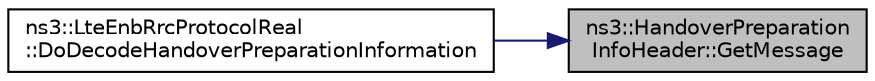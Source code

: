 digraph "ns3::HandoverPreparationInfoHeader::GetMessage"
{
 // LATEX_PDF_SIZE
  edge [fontname="Helvetica",fontsize="10",labelfontname="Helvetica",labelfontsize="10"];
  node [fontname="Helvetica",fontsize="10",shape=record];
  rankdir="RL";
  Node1 [label="ns3::HandoverPreparation\lInfoHeader::GetMessage",height=0.2,width=0.4,color="black", fillcolor="grey75", style="filled", fontcolor="black",tooltip="Returns a HandoverPreparationInfo IE from the values in the class attributes."];
  Node1 -> Node2 [dir="back",color="midnightblue",fontsize="10",style="solid",fontname="Helvetica"];
  Node2 [label="ns3::LteEnbRrcProtocolReal\l::DoDecodeHandoverPreparationInformation",height=0.2,width=0.4,color="black", fillcolor="white", style="filled",URL="$classns3_1_1_lte_enb_rrc_protocol_real.html#adf53660699062574a1450335ede729e2",tooltip="Decode handover preparation information function."];
}
